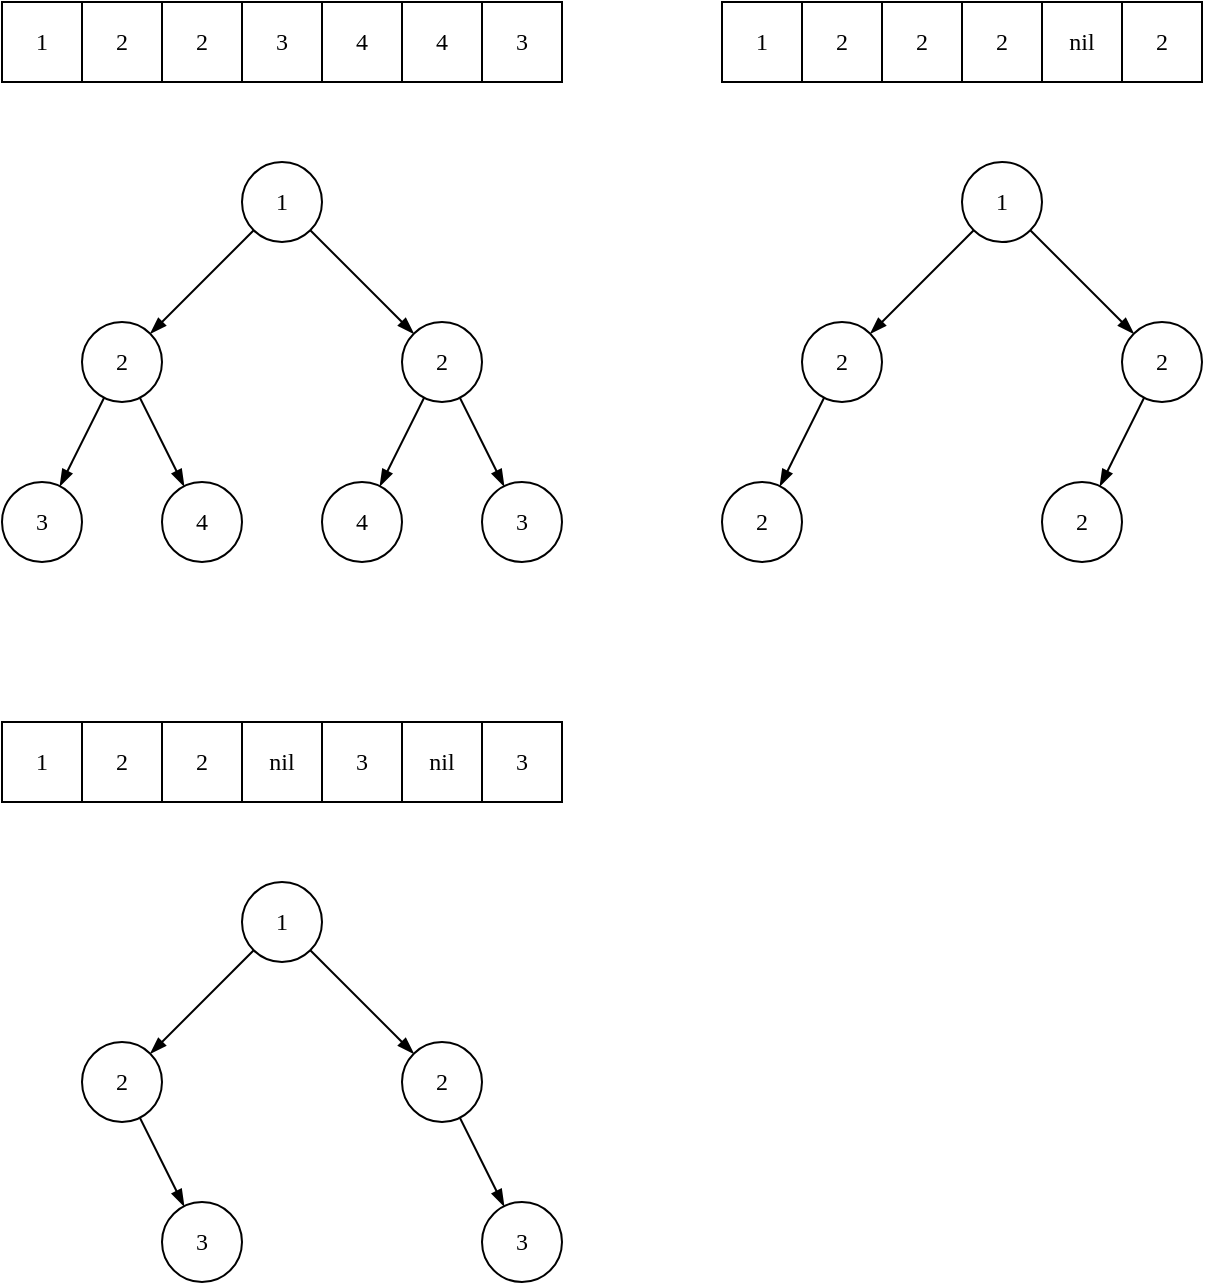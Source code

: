 <mxfile version="14.5.1" type="device"><diagram id="EjArKT-MrFbx6aZLU-S4" name="Page-1"><mxGraphModel dx="1936" dy="806" grid="1" gridSize="10" guides="1" tooltips="1" connect="1" arrows="1" fold="1" page="1" pageScale="1" pageWidth="850" pageHeight="1100" math="0" shadow="0"><root><mxCell id="0"/><mxCell id="1" parent="0"/><mxCell id="A09lN8Z1JYgC5IHy7q4N-23" value="&lt;font face=&quot;Lucida Console&quot;&gt;1&lt;/font&gt;" style="rounded=0;whiteSpace=wrap;html=1;" vertex="1" parent="1"><mxGeometry x="160" y="160" width="40" height="40" as="geometry"/></mxCell><mxCell id="A09lN8Z1JYgC5IHy7q4N-24" value="&lt;font face=&quot;Lucida Console&quot;&gt;2&lt;/font&gt;" style="rounded=0;whiteSpace=wrap;html=1;" vertex="1" parent="1"><mxGeometry x="200" y="160" width="40" height="40" as="geometry"/></mxCell><mxCell id="A09lN8Z1JYgC5IHy7q4N-25" value="&lt;font face=&quot;Lucida Console&quot;&gt;2&lt;/font&gt;" style="rounded=0;whiteSpace=wrap;html=1;" vertex="1" parent="1"><mxGeometry x="240" y="160" width="40" height="40" as="geometry"/></mxCell><mxCell id="A09lN8Z1JYgC5IHy7q4N-26" value="&lt;font face=&quot;Lucida Console&quot;&gt;2&lt;/font&gt;" style="rounded=0;whiteSpace=wrap;html=1;" vertex="1" parent="1"><mxGeometry x="280" y="160" width="40" height="40" as="geometry"/></mxCell><mxCell id="A09lN8Z1JYgC5IHy7q4N-27" value="&lt;font face=&quot;Lucida Console&quot;&gt;nil&lt;/font&gt;" style="rounded=0;whiteSpace=wrap;html=1;" vertex="1" parent="1"><mxGeometry x="320" y="160" width="40" height="40" as="geometry"/></mxCell><mxCell id="A09lN8Z1JYgC5IHy7q4N-28" value="&lt;font face=&quot;Lucida Console&quot;&gt;2&lt;/font&gt;" style="rounded=0;whiteSpace=wrap;html=1;" vertex="1" parent="1"><mxGeometry x="360" y="160" width="40" height="40" as="geometry"/></mxCell><mxCell id="A09lN8Z1JYgC5IHy7q4N-29" value="&lt;font face=&quot;Lucida Console&quot;&gt;1&lt;/font&gt;" style="rounded=0;whiteSpace=wrap;html=1;" vertex="1" parent="1"><mxGeometry x="-200" y="160" width="40" height="40" as="geometry"/></mxCell><mxCell id="A09lN8Z1JYgC5IHy7q4N-30" value="&lt;font face=&quot;Lucida Console&quot;&gt;2&lt;/font&gt;" style="rounded=0;whiteSpace=wrap;html=1;" vertex="1" parent="1"><mxGeometry x="-160" y="160" width="40" height="40" as="geometry"/></mxCell><mxCell id="A09lN8Z1JYgC5IHy7q4N-31" value="&lt;font face=&quot;Lucida Console&quot;&gt;2&lt;/font&gt;" style="rounded=0;whiteSpace=wrap;html=1;" vertex="1" parent="1"><mxGeometry x="-120" y="160" width="40" height="40" as="geometry"/></mxCell><mxCell id="A09lN8Z1JYgC5IHy7q4N-32" value="&lt;font face=&quot;Lucida Console&quot;&gt;3&lt;/font&gt;" style="rounded=0;whiteSpace=wrap;html=1;" vertex="1" parent="1"><mxGeometry x="-80" y="160" width="40" height="40" as="geometry"/></mxCell><mxCell id="A09lN8Z1JYgC5IHy7q4N-33" value="&lt;font face=&quot;Lucida Console&quot;&gt;4&lt;/font&gt;" style="rounded=0;whiteSpace=wrap;html=1;" vertex="1" parent="1"><mxGeometry x="-40" y="160" width="40" height="40" as="geometry"/></mxCell><mxCell id="A09lN8Z1JYgC5IHy7q4N-34" value="&lt;font face=&quot;Lucida Console&quot;&gt;4&lt;/font&gt;" style="rounded=0;whiteSpace=wrap;html=1;" vertex="1" parent="1"><mxGeometry y="160" width="40" height="40" as="geometry"/></mxCell><mxCell id="A09lN8Z1JYgC5IHy7q4N-35" value="&lt;font face=&quot;Lucida Console&quot;&gt;3&lt;/font&gt;" style="rounded=0;whiteSpace=wrap;html=1;" vertex="1" parent="1"><mxGeometry x="40" y="160" width="40" height="40" as="geometry"/></mxCell><mxCell id="A09lN8Z1JYgC5IHy7q4N-38" value="" style="edgeStyle=none;rounded=0;orthogonalLoop=1;jettySize=auto;html=1;endArrow=blockThin;endFill=1;" edge="1" parent="1" source="A09lN8Z1JYgC5IHy7q4N-36" target="A09lN8Z1JYgC5IHy7q4N-37"><mxGeometry relative="1" as="geometry"/></mxCell><mxCell id="A09lN8Z1JYgC5IHy7q4N-41" value="" style="edgeStyle=none;rounded=0;orthogonalLoop=1;jettySize=auto;html=1;endArrow=blockThin;endFill=1;" edge="1" parent="1" source="A09lN8Z1JYgC5IHy7q4N-36" target="A09lN8Z1JYgC5IHy7q4N-40"><mxGeometry relative="1" as="geometry"/></mxCell><mxCell id="A09lN8Z1JYgC5IHy7q4N-36" value="&lt;font face=&quot;Lucida Console&quot;&gt;1&lt;/font&gt;" style="ellipse;whiteSpace=wrap;html=1;aspect=fixed;" vertex="1" parent="1"><mxGeometry x="-80" y="240" width="40" height="40" as="geometry"/></mxCell><mxCell id="A09lN8Z1JYgC5IHy7q4N-43" value="" style="edgeStyle=none;rounded=0;orthogonalLoop=1;jettySize=auto;html=1;endArrow=blockThin;endFill=1;" edge="1" parent="1" source="A09lN8Z1JYgC5IHy7q4N-37" target="A09lN8Z1JYgC5IHy7q4N-42"><mxGeometry relative="1" as="geometry"/></mxCell><mxCell id="A09lN8Z1JYgC5IHy7q4N-45" value="" style="edgeStyle=none;rounded=0;orthogonalLoop=1;jettySize=auto;html=1;endArrow=blockThin;endFill=1;" edge="1" parent="1" source="A09lN8Z1JYgC5IHy7q4N-37" target="A09lN8Z1JYgC5IHy7q4N-44"><mxGeometry relative="1" as="geometry"/></mxCell><mxCell id="A09lN8Z1JYgC5IHy7q4N-37" value="&lt;font face=&quot;Lucida Console&quot;&gt;2&lt;/font&gt;" style="ellipse;whiteSpace=wrap;html=1;aspect=fixed;" vertex="1" parent="1"><mxGeometry x="-160" y="320" width="40" height="40" as="geometry"/></mxCell><mxCell id="A09lN8Z1JYgC5IHy7q4N-47" value="" style="edgeStyle=none;rounded=0;orthogonalLoop=1;jettySize=auto;html=1;endArrow=blockThin;endFill=1;" edge="1" parent="1" source="A09lN8Z1JYgC5IHy7q4N-40" target="A09lN8Z1JYgC5IHy7q4N-46"><mxGeometry relative="1" as="geometry"/></mxCell><mxCell id="A09lN8Z1JYgC5IHy7q4N-50" value="" style="edgeStyle=none;rounded=0;orthogonalLoop=1;jettySize=auto;html=1;endArrow=blockThin;endFill=1;" edge="1" parent="1" source="A09lN8Z1JYgC5IHy7q4N-40" target="A09lN8Z1JYgC5IHy7q4N-49"><mxGeometry relative="1" as="geometry"/></mxCell><mxCell id="A09lN8Z1JYgC5IHy7q4N-40" value="&lt;font face=&quot;Lucida Console&quot;&gt;2&lt;/font&gt;" style="ellipse;whiteSpace=wrap;html=1;aspect=fixed;" vertex="1" parent="1"><mxGeometry y="320" width="40" height="40" as="geometry"/></mxCell><mxCell id="A09lN8Z1JYgC5IHy7q4N-42" value="&lt;font face=&quot;Lucida Console&quot;&gt;3&lt;/font&gt;" style="ellipse;whiteSpace=wrap;html=1;aspect=fixed;" vertex="1" parent="1"><mxGeometry x="-200" y="400" width="40" height="40" as="geometry"/></mxCell><mxCell id="A09lN8Z1JYgC5IHy7q4N-44" value="&lt;font face=&quot;Lucida Console&quot;&gt;4&lt;/font&gt;" style="ellipse;whiteSpace=wrap;html=1;aspect=fixed;" vertex="1" parent="1"><mxGeometry x="-120" y="400" width="40" height="40" as="geometry"/></mxCell><mxCell id="A09lN8Z1JYgC5IHy7q4N-46" value="&lt;font face=&quot;Lucida Console&quot;&gt;4&lt;/font&gt;" style="ellipse;whiteSpace=wrap;html=1;aspect=fixed;" vertex="1" parent="1"><mxGeometry x="-40" y="400" width="40" height="40" as="geometry"/></mxCell><mxCell id="A09lN8Z1JYgC5IHy7q4N-49" value="&lt;font face=&quot;Lucida Console&quot;&gt;3&lt;/font&gt;" style="ellipse;whiteSpace=wrap;html=1;aspect=fixed;" vertex="1" parent="1"><mxGeometry x="40" y="400" width="40" height="40" as="geometry"/></mxCell><mxCell id="A09lN8Z1JYgC5IHy7q4N-51" value="" style="edgeStyle=none;rounded=0;orthogonalLoop=1;jettySize=auto;html=1;endArrow=blockThin;endFill=1;" edge="1" source="A09lN8Z1JYgC5IHy7q4N-53" target="A09lN8Z1JYgC5IHy7q4N-56" parent="1"><mxGeometry relative="1" as="geometry"/></mxCell><mxCell id="A09lN8Z1JYgC5IHy7q4N-52" value="" style="edgeStyle=none;rounded=0;orthogonalLoop=1;jettySize=auto;html=1;endArrow=blockThin;endFill=1;" edge="1" source="A09lN8Z1JYgC5IHy7q4N-53" target="A09lN8Z1JYgC5IHy7q4N-59" parent="1"><mxGeometry relative="1" as="geometry"/></mxCell><mxCell id="A09lN8Z1JYgC5IHy7q4N-53" value="&lt;font face=&quot;Lucida Console&quot;&gt;1&lt;/font&gt;" style="ellipse;whiteSpace=wrap;html=1;aspect=fixed;" vertex="1" parent="1"><mxGeometry x="280" y="240" width="40" height="40" as="geometry"/></mxCell><mxCell id="A09lN8Z1JYgC5IHy7q4N-54" value="" style="edgeStyle=none;rounded=0;orthogonalLoop=1;jettySize=auto;html=1;endArrow=blockThin;endFill=1;" edge="1" source="A09lN8Z1JYgC5IHy7q4N-56" target="A09lN8Z1JYgC5IHy7q4N-60" parent="1"><mxGeometry relative="1" as="geometry"/></mxCell><mxCell id="A09lN8Z1JYgC5IHy7q4N-56" value="&lt;font face=&quot;Lucida Console&quot;&gt;2&lt;/font&gt;" style="ellipse;whiteSpace=wrap;html=1;aspect=fixed;" vertex="1" parent="1"><mxGeometry x="200" y="320" width="40" height="40" as="geometry"/></mxCell><mxCell id="A09lN8Z1JYgC5IHy7q4N-57" value="" style="edgeStyle=none;rounded=0;orthogonalLoop=1;jettySize=auto;html=1;endArrow=blockThin;endFill=1;" edge="1" source="A09lN8Z1JYgC5IHy7q4N-59" target="A09lN8Z1JYgC5IHy7q4N-62" parent="1"><mxGeometry relative="1" as="geometry"/></mxCell><mxCell id="A09lN8Z1JYgC5IHy7q4N-59" value="&lt;font face=&quot;Lucida Console&quot;&gt;2&lt;/font&gt;" style="ellipse;whiteSpace=wrap;html=1;aspect=fixed;" vertex="1" parent="1"><mxGeometry x="360" y="320" width="40" height="40" as="geometry"/></mxCell><mxCell id="A09lN8Z1JYgC5IHy7q4N-60" value="&lt;font face=&quot;Lucida Console&quot;&gt;2&lt;/font&gt;" style="ellipse;whiteSpace=wrap;html=1;aspect=fixed;" vertex="1" parent="1"><mxGeometry x="160" y="400" width="40" height="40" as="geometry"/></mxCell><mxCell id="A09lN8Z1JYgC5IHy7q4N-62" value="&lt;font face=&quot;Lucida Console&quot;&gt;2&lt;/font&gt;" style="ellipse;whiteSpace=wrap;html=1;aspect=fixed;" vertex="1" parent="1"><mxGeometry x="320" y="400" width="40" height="40" as="geometry"/></mxCell><mxCell id="A09lN8Z1JYgC5IHy7q4N-64" value="&lt;font face=&quot;Lucida Console&quot;&gt;1&lt;/font&gt;" style="rounded=0;whiteSpace=wrap;html=1;" vertex="1" parent="1"><mxGeometry x="-200" y="520" width="40" height="40" as="geometry"/></mxCell><mxCell id="A09lN8Z1JYgC5IHy7q4N-65" value="&lt;font face=&quot;Lucida Console&quot;&gt;2&lt;/font&gt;" style="rounded=0;whiteSpace=wrap;html=1;" vertex="1" parent="1"><mxGeometry x="-160" y="520" width="40" height="40" as="geometry"/></mxCell><mxCell id="A09lN8Z1JYgC5IHy7q4N-66" value="&lt;font face=&quot;Lucida Console&quot;&gt;2&lt;/font&gt;" style="rounded=0;whiteSpace=wrap;html=1;" vertex="1" parent="1"><mxGeometry x="-120" y="520" width="40" height="40" as="geometry"/></mxCell><mxCell id="A09lN8Z1JYgC5IHy7q4N-67" value="&lt;font face=&quot;Lucida Console&quot;&gt;nil&lt;/font&gt;" style="rounded=0;whiteSpace=wrap;html=1;" vertex="1" parent="1"><mxGeometry x="-80" y="520" width="40" height="40" as="geometry"/></mxCell><mxCell id="A09lN8Z1JYgC5IHy7q4N-68" value="&lt;font face=&quot;Lucida Console&quot;&gt;3&lt;/font&gt;" style="rounded=0;whiteSpace=wrap;html=1;" vertex="1" parent="1"><mxGeometry x="-40" y="520" width="40" height="40" as="geometry"/></mxCell><mxCell id="A09lN8Z1JYgC5IHy7q4N-69" value="&lt;font face=&quot;Lucida Console&quot;&gt;nil&lt;/font&gt;" style="rounded=0;whiteSpace=wrap;html=1;" vertex="1" parent="1"><mxGeometry y="520" width="40" height="40" as="geometry"/></mxCell><mxCell id="A09lN8Z1JYgC5IHy7q4N-70" value="&lt;font face=&quot;Lucida Console&quot;&gt;3&lt;/font&gt;" style="rounded=0;whiteSpace=wrap;html=1;" vertex="1" parent="1"><mxGeometry x="40" y="520" width="40" height="40" as="geometry"/></mxCell><mxCell id="A09lN8Z1JYgC5IHy7q4N-71" value="" style="edgeStyle=none;rounded=0;orthogonalLoop=1;jettySize=auto;html=1;endArrow=blockThin;endFill=1;" edge="1" source="A09lN8Z1JYgC5IHy7q4N-73" target="A09lN8Z1JYgC5IHy7q4N-76" parent="1"><mxGeometry relative="1" as="geometry"/></mxCell><mxCell id="A09lN8Z1JYgC5IHy7q4N-72" value="" style="edgeStyle=none;rounded=0;orthogonalLoop=1;jettySize=auto;html=1;endArrow=blockThin;endFill=1;" edge="1" source="A09lN8Z1JYgC5IHy7q4N-73" target="A09lN8Z1JYgC5IHy7q4N-79" parent="1"><mxGeometry relative="1" as="geometry"/></mxCell><mxCell id="A09lN8Z1JYgC5IHy7q4N-73" value="&lt;font face=&quot;Lucida Console&quot;&gt;1&lt;/font&gt;" style="ellipse;whiteSpace=wrap;html=1;aspect=fixed;" vertex="1" parent="1"><mxGeometry x="-80" y="600" width="40" height="40" as="geometry"/></mxCell><mxCell id="A09lN8Z1JYgC5IHy7q4N-75" value="" style="edgeStyle=none;rounded=0;orthogonalLoop=1;jettySize=auto;html=1;endArrow=blockThin;endFill=1;" edge="1" source="A09lN8Z1JYgC5IHy7q4N-76" target="A09lN8Z1JYgC5IHy7q4N-81" parent="1"><mxGeometry relative="1" as="geometry"/></mxCell><mxCell id="A09lN8Z1JYgC5IHy7q4N-76" value="&lt;font face=&quot;Lucida Console&quot;&gt;2&lt;/font&gt;" style="ellipse;whiteSpace=wrap;html=1;aspect=fixed;" vertex="1" parent="1"><mxGeometry x="-160" y="680" width="40" height="40" as="geometry"/></mxCell><mxCell id="A09lN8Z1JYgC5IHy7q4N-78" value="" style="edgeStyle=none;rounded=0;orthogonalLoop=1;jettySize=auto;html=1;endArrow=blockThin;endFill=1;" edge="1" source="A09lN8Z1JYgC5IHy7q4N-79" target="A09lN8Z1JYgC5IHy7q4N-83" parent="1"><mxGeometry relative="1" as="geometry"/></mxCell><mxCell id="A09lN8Z1JYgC5IHy7q4N-79" value="&lt;font face=&quot;Lucida Console&quot;&gt;2&lt;/font&gt;" style="ellipse;whiteSpace=wrap;html=1;aspect=fixed;" vertex="1" parent="1"><mxGeometry y="680" width="40" height="40" as="geometry"/></mxCell><mxCell id="A09lN8Z1JYgC5IHy7q4N-81" value="&lt;font face=&quot;Lucida Console&quot;&gt;3&lt;/font&gt;" style="ellipse;whiteSpace=wrap;html=1;aspect=fixed;" vertex="1" parent="1"><mxGeometry x="-120" y="760" width="40" height="40" as="geometry"/></mxCell><mxCell id="A09lN8Z1JYgC5IHy7q4N-83" value="&lt;font face=&quot;Lucida Console&quot;&gt;3&lt;/font&gt;" style="ellipse;whiteSpace=wrap;html=1;aspect=fixed;" vertex="1" parent="1"><mxGeometry x="40" y="760" width="40" height="40" as="geometry"/></mxCell></root></mxGraphModel></diagram></mxfile>